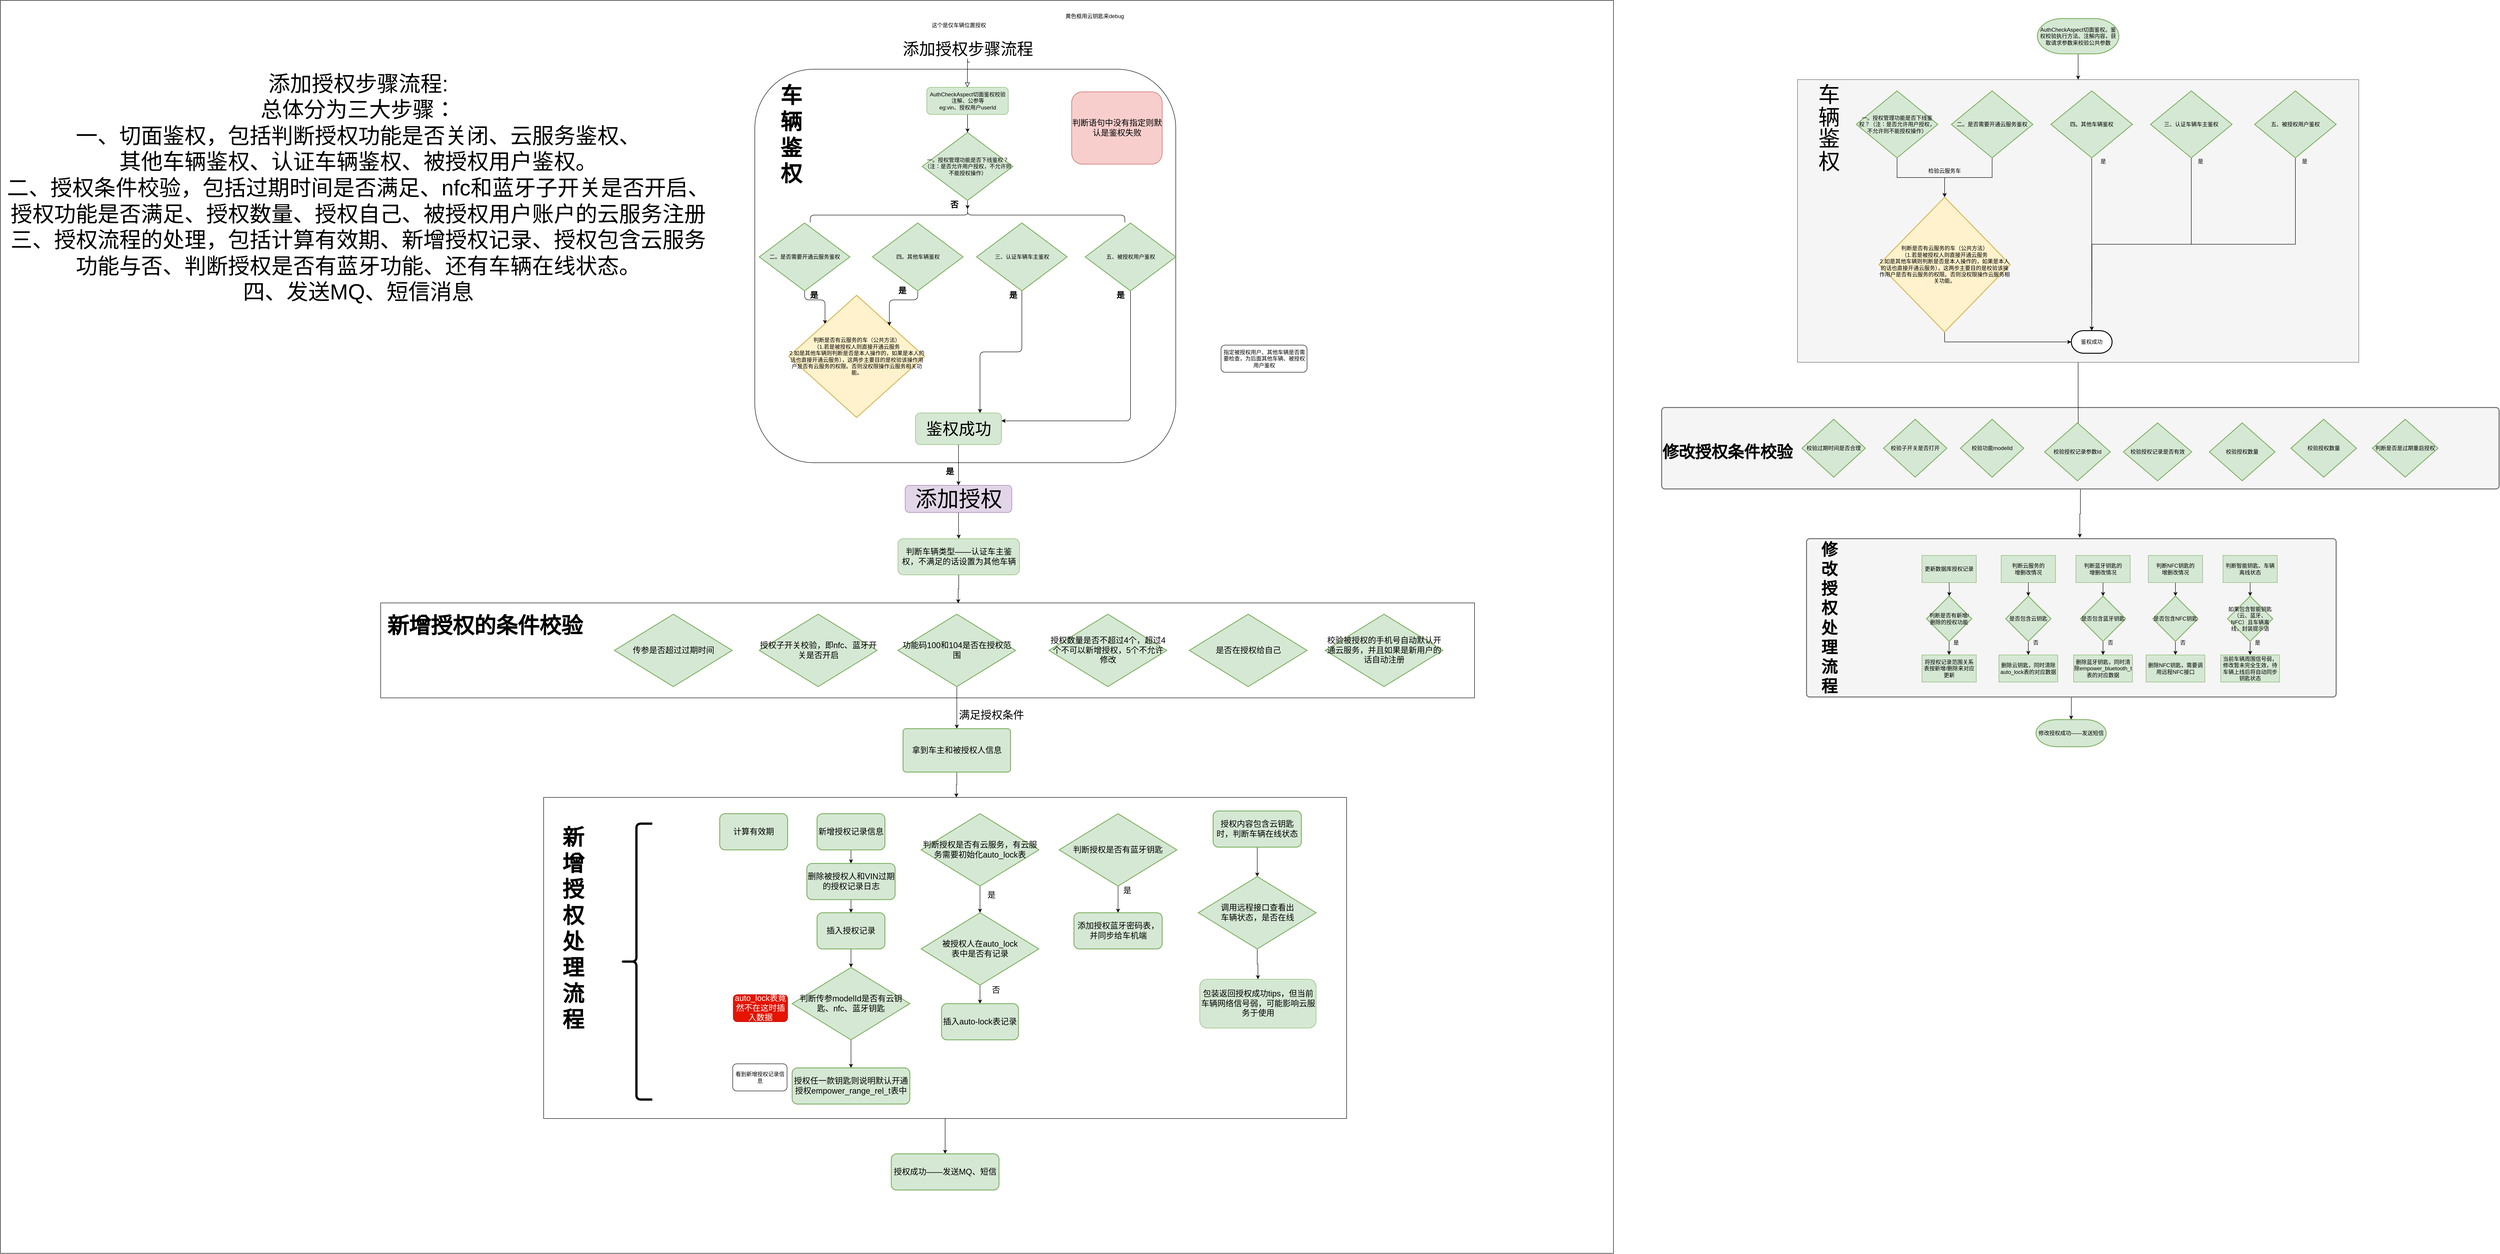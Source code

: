 <mxfile version="21.6.6" type="github">
  <diagram id="C5RBs43oDa-KdzZeNtuy" name="Page-1">
    <mxGraphModel dx="5801" dy="1086" grid="1" gridSize="10" guides="1" tooltips="1" connect="1" arrows="1" fold="1" page="1" pageScale="1" pageWidth="827" pageHeight="1169" math="0" shadow="0">
      <root>
        <mxCell id="WIyWlLk6GJQsqaUBKTNV-0" />
        <mxCell id="WIyWlLk6GJQsqaUBKTNV-1" parent="WIyWlLk6GJQsqaUBKTNV-0" />
        <mxCell id="WH5aaKSB1Kbkcacmu5iD-132" value="" style="edgeStyle=orthogonalEdgeStyle;rounded=0;orthogonalLoop=1;jettySize=auto;html=1;" edge="1" parent="WIyWlLk6GJQsqaUBKTNV-1" source="WH5aaKSB1Kbkcacmu5iD-123" target="WH5aaKSB1Kbkcacmu5iD-121">
          <mxGeometry relative="1" as="geometry" />
        </mxCell>
        <mxCell id="WH5aaKSB1Kbkcacmu5iD-123" value="" style="rounded=1;whiteSpace=wrap;html=1;absoluteArcSize=1;arcSize=14;strokeWidth=2;fillColor=#f5f5f5;fontColor=#333333;strokeColor=#666666;" vertex="1" parent="WIyWlLk6GJQsqaUBKTNV-1">
          <mxGeometry x="320" y="1190" width="1170" height="350" as="geometry" />
        </mxCell>
        <mxCell id="WH5aaKSB1Kbkcacmu5iD-129" style="edgeStyle=orthogonalEdgeStyle;rounded=0;orthogonalLoop=1;jettySize=auto;html=1;exitX=0.5;exitY=1;exitDx=0;exitDy=0;entryX=0.516;entryY=-0.006;entryDx=0;entryDy=0;entryPerimeter=0;" edge="1" parent="WIyWlLk6GJQsqaUBKTNV-1" source="WH5aaKSB1Kbkcacmu5iD-80" target="WH5aaKSB1Kbkcacmu5iD-123">
          <mxGeometry relative="1" as="geometry" />
        </mxCell>
        <mxCell id="WH5aaKSB1Kbkcacmu5iD-80" value="" style="rounded=1;whiteSpace=wrap;html=1;absoluteArcSize=1;arcSize=14;strokeWidth=2;fillColor=#f5f5f5;fontColor=#333333;strokeColor=#666666;" vertex="1" parent="WIyWlLk6GJQsqaUBKTNV-1">
          <mxGeometry y="900" width="1850" height="180" as="geometry" />
        </mxCell>
        <mxCell id="WH5aaKSB1Kbkcacmu5iD-128" style="edgeStyle=orthogonalEdgeStyle;rounded=0;orthogonalLoop=1;jettySize=auto;html=1;exitX=0.5;exitY=1;exitDx=0;exitDy=0;" edge="1" parent="WIyWlLk6GJQsqaUBKTNV-1" source="WH5aaKSB1Kbkcacmu5iD-46">
          <mxGeometry relative="1" as="geometry">
            <mxPoint x="920.333" y="950" as="targetPoint" />
          </mxGeometry>
        </mxCell>
        <mxCell id="WH5aaKSB1Kbkcacmu5iD-46" value="" style="rounded=0;whiteSpace=wrap;html=1;fillColor=#f5f5f5;fontColor=#333333;strokeColor=#666666;" vertex="1" parent="WIyWlLk6GJQsqaUBKTNV-1">
          <mxGeometry x="300" y="175" width="1240" height="625" as="geometry" />
        </mxCell>
        <mxCell id="WH5aaKSB1Kbkcacmu5iD-0" value="" style="rounded=0;whiteSpace=wrap;html=1;" vertex="1" parent="WIyWlLk6GJQsqaUBKTNV-1">
          <mxGeometry x="-3670" width="3563.5" height="2770" as="geometry" />
        </mxCell>
        <mxCell id="sFdcfGXnFSqKME9rikbx-30" value="" style="rounded=0;whiteSpace=wrap;html=1;points=[[0,0,0,0,0],[0,0.25,0,0,0],[0,0.5,0,0,0],[0,0.75,0,0,0],[0,1,0,0,0],[0.25,0,0,0,0],[0.25,1,0,0,0],[0.5,0,0,0,0],[0.5,1,0,0,0],[0.75,0,0,0,0],[0.75,1,0,0,0],[1,0,0,0,0],[1,0.25,0,0,0],[1,0.5,0,0,0],[1,0.75,0,0,0],[1,1,0,0,0]];" parent="WIyWlLk6GJQsqaUBKTNV-1" vertex="1">
          <mxGeometry x="-2830" y="1332" width="2416.5" height="210" as="geometry" />
        </mxCell>
        <mxCell id="sFdcfGXnFSqKME9rikbx-56" value="" style="edgeStyle=orthogonalEdgeStyle;rounded=0;orthogonalLoop=1;jettySize=auto;html=1;" parent="WIyWlLk6GJQsqaUBKTNV-1" source="sFdcfGXnFSqKME9rikbx-29" target="sFdcfGXnFSqKME9rikbx-55" edge="1">
          <mxGeometry relative="1" as="geometry" />
        </mxCell>
        <mxCell id="sFdcfGXnFSqKME9rikbx-29" value="" style="rounded=0;whiteSpace=wrap;html=1;" parent="WIyWlLk6GJQsqaUBKTNV-1" vertex="1">
          <mxGeometry x="-2470" y="1762" width="1774" height="710" as="geometry" />
        </mxCell>
        <mxCell id="ALgLnihAd1x21a2WmlSg-32" value="" style="shape=ext;double=1;rounded=1;whiteSpace=wrap;html=1;strokeColor=default;fontFamily=Helvetica;fontSize=12;fontColor=default;fillColor=default;" parent="WIyWlLk6GJQsqaUBKTNV-1" vertex="1">
          <mxGeometry x="-1923.5" y="582" width="120" height="80" as="geometry" />
        </mxCell>
        <mxCell id="ALgLnihAd1x21a2WmlSg-30" value="" style="rounded=1;whiteSpace=wrap;html=1;movable=1;resizable=1;rotatable=1;deletable=1;editable=1;locked=0;connectable=1;" parent="WIyWlLk6GJQsqaUBKTNV-1" vertex="1">
          <mxGeometry x="-1303.5" y="462" width="57.5" height="210" as="geometry" />
        </mxCell>
        <mxCell id="ALgLnihAd1x21a2WmlSg-29" value="" style="rounded=1;whiteSpace=wrap;html=1;movable=1;resizable=1;rotatable=1;deletable=1;editable=1;locked=0;connectable=1;" parent="WIyWlLk6GJQsqaUBKTNV-1" vertex="1">
          <mxGeometry x="-1663.5" y="592" width="120" height="60" as="geometry" />
        </mxCell>
        <mxCell id="L7qs6bnyoF4csV3szs_P-42" value="" style="rounded=1;whiteSpace=wrap;html=1;" parent="WIyWlLk6GJQsqaUBKTNV-1" vertex="1">
          <mxGeometry x="-2003.5" y="152" width="930" height="870" as="geometry" />
        </mxCell>
        <mxCell id="WIyWlLk6GJQsqaUBKTNV-2" value="" style="rounded=1;html=1;jettySize=auto;orthogonalLoop=1;fontSize=11;endArrow=block;endFill=0;endSize=8;strokeWidth=1;shadow=0;labelBackgroundColor=none;edgeStyle=orthogonalEdgeStyle;exitX=0.516;exitY=0.994;exitDx=0;exitDy=0;exitPerimeter=0;" parent="WIyWlLk6GJQsqaUBKTNV-1" source="L7qs6bnyoF4csV3szs_P-1" edge="1">
          <mxGeometry relative="1" as="geometry">
            <mxPoint x="-1533.92" y="142" as="sourcePoint" />
            <mxPoint x="-1533.92" y="192.0" as="targetPoint" />
            <Array as="points">
              <mxPoint x="-1533.5" y="127" />
              <mxPoint x="-1533.5" y="160" />
            </Array>
          </mxGeometry>
        </mxCell>
        <mxCell id="L7qs6bnyoF4csV3szs_P-1" value="&lt;font style=&quot;font-size: 36px;&quot;&gt;添加授权步骤流程&lt;/font&gt;" style="text;html=1;align=center;verticalAlign=middle;resizable=0;points=[];autosize=1;strokeColor=none;fillColor=none;rounded=1;" parent="WIyWlLk6GJQsqaUBKTNV-1" vertex="1">
          <mxGeometry x="-1688.5" y="77" width="310" height="60" as="geometry" />
        </mxCell>
        <mxCell id="ALgLnihAd1x21a2WmlSg-38" style="edgeStyle=orthogonalEdgeStyle;rounded=1;orthogonalLoop=1;jettySize=auto;html=1;exitX=0.5;exitY=1;exitDx=0;exitDy=0;exitPerimeter=0;entryX=0.1;entryY=0.5;entryDx=0;entryDy=0;entryPerimeter=0;fontFamily=Helvetica;fontSize=12;fontColor=default;" parent="WIyWlLk6GJQsqaUBKTNV-1" source="L7qs6bnyoF4csV3szs_P-5" target="ALgLnihAd1x21a2WmlSg-33" edge="1">
          <mxGeometry relative="1" as="geometry" />
        </mxCell>
        <mxCell id="L7qs6bnyoF4csV3szs_P-5" value="一。授权管理功能是否下线鉴权？（注：是否允许用户授权，不允许则不能授权操作）" style="strokeWidth=2;html=1;shape=mxgraph.flowchart.decision;whiteSpace=wrap;fillColor=#d5e8d4;strokeColor=#82b366;rounded=1;" parent="WIyWlLk6GJQsqaUBKTNV-1" vertex="1">
          <mxGeometry x="-1633.5" y="292" width="200" height="150" as="geometry" />
        </mxCell>
        <mxCell id="L7qs6bnyoF4csV3szs_P-7" value="&lt;font style=&quot;font-size: 18px;&quot;&gt;判断语句中没有指定则默认是鉴权失败&lt;/font&gt;" style="rounded=1;whiteSpace=wrap;html=1;fillColor=#f8cecc;strokeColor=#b85450;" parent="WIyWlLk6GJQsqaUBKTNV-1" vertex="1">
          <mxGeometry x="-1303.5" y="202" width="200" height="160" as="geometry" />
        </mxCell>
        <mxCell id="L7qs6bnyoF4csV3szs_P-24" style="edgeStyle=orthogonalEdgeStyle;rounded=1;orthogonalLoop=1;jettySize=auto;html=1;entryX=0.5;entryY=0;entryDx=0;entryDy=0;entryPerimeter=0;" parent="WIyWlLk6GJQsqaUBKTNV-1" source="L7qs6bnyoF4csV3szs_P-8" target="L7qs6bnyoF4csV3szs_P-5" edge="1">
          <mxGeometry relative="1" as="geometry" />
        </mxCell>
        <mxCell id="L7qs6bnyoF4csV3szs_P-8" value="AuthCheckAspect切面鉴权校验&lt;br style=&quot;border-color: var(--border-color);&quot;&gt;注解、公参等&lt;br&gt;eg:vin、授权用户userId" style="rounded=1;whiteSpace=wrap;html=1;fillColor=#d5e8d4;strokeColor=#82b366;" parent="WIyWlLk6GJQsqaUBKTNV-1" vertex="1">
          <mxGeometry x="-1623.5" y="192" width="180" height="60" as="geometry" />
        </mxCell>
        <mxCell id="L7qs6bnyoF4csV3szs_P-9" value="指定被授权用户、其他车辆是否需要检查，为后面其他车辆、被授权用户鉴权" style="rounded=1;whiteSpace=wrap;html=1;" parent="WIyWlLk6GJQsqaUBKTNV-1" vertex="1">
          <mxGeometry x="-973.5" y="762" width="190" height="60" as="geometry" />
        </mxCell>
        <mxCell id="L7qs6bnyoF4csV3szs_P-16" value="这个是仅车辆位置授权" style="text;html=1;align=center;verticalAlign=middle;resizable=0;points=[];autosize=1;strokeColor=none;fillColor=none;rounded=1;" parent="WIyWlLk6GJQsqaUBKTNV-1" vertex="1">
          <mxGeometry x="-1623.5" y="40" width="140" height="30" as="geometry" />
        </mxCell>
        <mxCell id="ALgLnihAd1x21a2WmlSg-40" style="edgeStyle=orthogonalEdgeStyle;rounded=1;orthogonalLoop=1;jettySize=auto;html=1;exitX=0.5;exitY=1;exitDx=0;exitDy=0;exitPerimeter=0;entryX=0.267;entryY=0.235;entryDx=0;entryDy=0;entryPerimeter=0;fontFamily=Helvetica;fontSize=12;fontColor=default;" parent="WIyWlLk6GJQsqaUBKTNV-1" source="L7qs6bnyoF4csV3szs_P-19" target="L7qs6bnyoF4csV3szs_P-32" edge="1">
          <mxGeometry relative="1" as="geometry" />
        </mxCell>
        <mxCell id="L7qs6bnyoF4csV3szs_P-19" value="二。是否需要开通云服务鉴权" style="strokeWidth=2;html=1;shape=mxgraph.flowchart.decision;whiteSpace=wrap;fillColor=#d5e8d4;strokeColor=#82b366;rounded=1;" parent="WIyWlLk6GJQsqaUBKTNV-1" vertex="1">
          <mxGeometry x="-1993.5" y="492" width="200" height="150" as="geometry" />
        </mxCell>
        <mxCell id="ALgLnihAd1x21a2WmlSg-44" style="edgeStyle=orthogonalEdgeStyle;rounded=1;orthogonalLoop=1;jettySize=auto;html=1;exitX=0.5;exitY=1;exitDx=0;exitDy=0;exitPerimeter=0;entryX=0.75;entryY=0;entryDx=0;entryDy=0;fontFamily=Helvetica;fontSize=12;fontColor=default;" parent="WIyWlLk6GJQsqaUBKTNV-1" source="L7qs6bnyoF4csV3szs_P-29" target="L7qs6bnyoF4csV3szs_P-44" edge="1">
          <mxGeometry relative="1" as="geometry" />
        </mxCell>
        <mxCell id="L7qs6bnyoF4csV3szs_P-29" value="三、认证车辆车主鉴权" style="strokeWidth=2;html=1;shape=mxgraph.flowchart.decision;whiteSpace=wrap;fillColor=#d5e8d4;strokeColor=#82b366;rounded=1;" parent="WIyWlLk6GJQsqaUBKTNV-1" vertex="1">
          <mxGeometry x="-1513.5" y="492" width="200" height="150" as="geometry" />
        </mxCell>
        <mxCell id="L7qs6bnyoF4csV3szs_P-32" value="判断是否有云服务的车（公共方法）&lt;br&gt;（1.若是被授权人则直接开通云服务&lt;br&gt;2.如是其他车辆则判断是否是本人操作的，如果是本人的话也直接开通云服务），这两步主要目的是校验该操作用户是否有云服务的权限。否则没权限操作云服务相关功能。" style="strokeWidth=2;html=1;shape=mxgraph.flowchart.decision;whiteSpace=wrap;fillColor=#fff2cc;strokeColor=#d6b656;rounded=1;" parent="WIyWlLk6GJQsqaUBKTNV-1" vertex="1">
          <mxGeometry x="-1928.5" y="652" width="300" height="270" as="geometry" />
        </mxCell>
        <mxCell id="L7qs6bnyoF4csV3szs_P-33" value="黄色框用云钥匙来debug" style="text;html=1;align=center;verticalAlign=middle;resizable=0;points=[];autosize=1;strokeColor=none;fillColor=none;rounded=1;" parent="WIyWlLk6GJQsqaUBKTNV-1" vertex="1">
          <mxGeometry x="-1328.5" y="20" width="150" height="30" as="geometry" />
        </mxCell>
        <mxCell id="ALgLnihAd1x21a2WmlSg-41" style="edgeStyle=orthogonalEdgeStyle;rounded=1;orthogonalLoop=1;jettySize=auto;html=1;exitX=0.5;exitY=1;exitDx=0;exitDy=0;exitPerimeter=0;entryX=0.741;entryY=0.249;entryDx=0;entryDy=0;entryPerimeter=0;fontFamily=Helvetica;fontSize=12;fontColor=default;" parent="WIyWlLk6GJQsqaUBKTNV-1" source="L7qs6bnyoF4csV3szs_P-34" target="L7qs6bnyoF4csV3szs_P-32" edge="1">
          <mxGeometry relative="1" as="geometry" />
        </mxCell>
        <mxCell id="L7qs6bnyoF4csV3szs_P-34" value="四。其他车辆鉴权" style="strokeWidth=2;html=1;shape=mxgraph.flowchart.decision;whiteSpace=wrap;fillColor=#d5e8d4;strokeColor=#82b366;rounded=1;" parent="WIyWlLk6GJQsqaUBKTNV-1" vertex="1">
          <mxGeometry x="-1743.5" y="492" width="200" height="150" as="geometry" />
        </mxCell>
        <mxCell id="L7qs6bnyoF4csV3szs_P-43" value="&lt;font style=&quot;font-size: 48px;&quot;&gt;&lt;b&gt;车辆鉴权&lt;/b&gt;&lt;/font&gt;" style="text;html=1;strokeColor=none;fillColor=none;align=center;verticalAlign=middle;whiteSpace=wrap;rounded=1;" parent="WIyWlLk6GJQsqaUBKTNV-1" vertex="1">
          <mxGeometry x="-1943.5" y="292" width="40" height="10" as="geometry" />
        </mxCell>
        <mxCell id="ALgLnihAd1x21a2WmlSg-6" style="edgeStyle=orthogonalEdgeStyle;rounded=1;orthogonalLoop=1;jettySize=auto;html=1;exitX=0.5;exitY=1;exitDx=0;exitDy=0;entryX=0.5;entryY=0;entryDx=0;entryDy=0;" parent="WIyWlLk6GJQsqaUBKTNV-1" source="L7qs6bnyoF4csV3szs_P-44" target="L7qs6bnyoF4csV3szs_P-45" edge="1">
          <mxGeometry relative="1" as="geometry" />
        </mxCell>
        <mxCell id="L7qs6bnyoF4csV3szs_P-44" value="&lt;font style=&quot;font-size: 36px;&quot;&gt;鉴权成功&lt;/font&gt;" style="rounded=1;whiteSpace=wrap;html=1;fillColor=#d5e8d4;strokeColor=#82b366;" parent="WIyWlLk6GJQsqaUBKTNV-1" vertex="1">
          <mxGeometry x="-1648.5" y="912" width="190" height="70" as="geometry" />
        </mxCell>
        <mxCell id="ALgLnihAd1x21a2WmlSg-52" value="" style="edgeStyle=orthogonalEdgeStyle;rounded=1;orthogonalLoop=1;jettySize=auto;html=1;fontFamily=Helvetica;fontSize=12;fontColor=default;" parent="WIyWlLk6GJQsqaUBKTNV-1" source="L7qs6bnyoF4csV3szs_P-45" target="ALgLnihAd1x21a2WmlSg-51" edge="1">
          <mxGeometry relative="1" as="geometry" />
        </mxCell>
        <mxCell id="L7qs6bnyoF4csV3szs_P-45" value="&lt;font style=&quot;font-size: 48px;&quot;&gt;添加授权&lt;/font&gt;" style="rounded=1;whiteSpace=wrap;html=1;fillColor=#e1d5e7;strokeColor=#9673a6;" parent="WIyWlLk6GJQsqaUBKTNV-1" vertex="1">
          <mxGeometry x="-1671.31" y="1072" width="235.62" height="60" as="geometry" />
        </mxCell>
        <mxCell id="ALgLnihAd1x21a2WmlSg-45" style="edgeStyle=orthogonalEdgeStyle;rounded=1;orthogonalLoop=1;jettySize=auto;html=1;exitX=0.5;exitY=1;exitDx=0;exitDy=0;exitPerimeter=0;entryX=1;entryY=0.25;entryDx=0;entryDy=0;fontFamily=Helvetica;fontSize=12;fontColor=default;" parent="WIyWlLk6GJQsqaUBKTNV-1" source="ALgLnihAd1x21a2WmlSg-28" target="L7qs6bnyoF4csV3szs_P-44" edge="1">
          <mxGeometry relative="1" as="geometry" />
        </mxCell>
        <mxCell id="ALgLnihAd1x21a2WmlSg-28" value="五、被授权用户鉴权" style="strokeWidth=2;html=1;shape=mxgraph.flowchart.decision;whiteSpace=wrap;fillColor=#d5e8d4;strokeColor=#82b366;rounded=1;" parent="WIyWlLk6GJQsqaUBKTNV-1" vertex="1">
          <mxGeometry x="-1273.5" y="492" width="200" height="150" as="geometry" />
        </mxCell>
        <mxCell id="ALgLnihAd1x21a2WmlSg-33" value="" style="shape=curlyBracket;whiteSpace=wrap;html=1;rounded=1;labelPosition=left;verticalLabelPosition=middle;align=right;verticalAlign=middle;strokeColor=default;fontFamily=Helvetica;fontSize=12;fontColor=default;fillColor=default;rotation=90;" parent="WIyWlLk6GJQsqaUBKTNV-1" vertex="1">
          <mxGeometry x="-1549.75" y="127" width="32.5" height="695" as="geometry" />
        </mxCell>
        <mxCell id="ALgLnihAd1x21a2WmlSg-39" value="&lt;font style=&quot;font-size: 18px;&quot;&gt;否&lt;/font&gt;" style="text;strokeColor=none;fillColor=none;html=1;fontSize=12;fontStyle=1;verticalAlign=middle;align=center;fontFamily=Helvetica;fontColor=default;rounded=1;" parent="WIyWlLk6GJQsqaUBKTNV-1" vertex="1">
          <mxGeometry x="-1613.5" y="432" width="100" height="40" as="geometry" />
        </mxCell>
        <mxCell id="ALgLnihAd1x21a2WmlSg-46" value="&lt;font style=&quot;font-size: 18px;&quot;&gt;是&lt;/font&gt;" style="text;strokeColor=none;fillColor=none;html=1;fontSize=12;fontStyle=1;verticalAlign=middle;align=center;fontFamily=Helvetica;fontColor=default;rounded=1;" parent="WIyWlLk6GJQsqaUBKTNV-1" vertex="1">
          <mxGeometry x="-1923.5" y="632" width="100" height="40" as="geometry" />
        </mxCell>
        <mxCell id="ALgLnihAd1x21a2WmlSg-47" value="&lt;font style=&quot;font-size: 18px;&quot;&gt;是&lt;/font&gt;" style="text;strokeColor=none;fillColor=none;html=1;fontSize=12;fontStyle=1;verticalAlign=middle;align=center;fontFamily=Helvetica;fontColor=default;rounded=1;" parent="WIyWlLk6GJQsqaUBKTNV-1" vertex="1">
          <mxGeometry x="-1728.5" y="622" width="100" height="40" as="geometry" />
        </mxCell>
        <mxCell id="ALgLnihAd1x21a2WmlSg-48" value="&lt;font style=&quot;font-size: 18px;&quot;&gt;是&lt;/font&gt;" style="text;strokeColor=none;fillColor=none;html=1;fontSize=12;fontStyle=1;verticalAlign=middle;align=center;fontFamily=Helvetica;fontColor=default;rounded=1;" parent="WIyWlLk6GJQsqaUBKTNV-1" vertex="1">
          <mxGeometry x="-1483.5" y="632" width="100" height="40" as="geometry" />
        </mxCell>
        <mxCell id="ALgLnihAd1x21a2WmlSg-49" value="&lt;font style=&quot;font-size: 18px;&quot;&gt;是&lt;/font&gt;" style="text;strokeColor=none;fillColor=none;html=1;fontSize=12;fontStyle=1;verticalAlign=middle;align=center;fontFamily=Helvetica;fontColor=default;rounded=1;" parent="WIyWlLk6GJQsqaUBKTNV-1" vertex="1">
          <mxGeometry x="-1246" y="632" width="100" height="40" as="geometry" />
        </mxCell>
        <mxCell id="ALgLnihAd1x21a2WmlSg-50" value="&lt;font style=&quot;font-size: 18px;&quot;&gt;是&lt;/font&gt;" style="text;strokeColor=none;fillColor=none;html=1;fontSize=12;fontStyle=1;verticalAlign=middle;align=center;fontFamily=Helvetica;fontColor=default;rounded=1;" parent="WIyWlLk6GJQsqaUBKTNV-1" vertex="1">
          <mxGeometry x="-1623.5" y="1022" width="100" height="40" as="geometry" />
        </mxCell>
        <mxCell id="sFdcfGXnFSqKME9rikbx-39" style="edgeStyle=orthogonalEdgeStyle;rounded=0;orthogonalLoop=1;jettySize=auto;html=1;exitX=0.5;exitY=1;exitDx=0;exitDy=0;entryX=0.528;entryY=0.004;entryDx=0;entryDy=0;entryPerimeter=0;" parent="WIyWlLk6GJQsqaUBKTNV-1" source="ALgLnihAd1x21a2WmlSg-51" target="sFdcfGXnFSqKME9rikbx-30" edge="1">
          <mxGeometry relative="1" as="geometry" />
        </mxCell>
        <mxCell id="ALgLnihAd1x21a2WmlSg-51" value="&lt;font style=&quot;font-size: 18px;&quot;&gt;判断车辆类型——认证车主鉴权，不满足的话设置为其他车辆&lt;/font&gt;" style="rounded=1;whiteSpace=wrap;html=1;strokeColor=#82b366;fontFamily=Helvetica;fontSize=12;fillColor=#d5e8d4;" parent="WIyWlLk6GJQsqaUBKTNV-1" vertex="1">
          <mxGeometry x="-1687.25" y="1190" width="268.5" height="80" as="geometry" />
        </mxCell>
        <mxCell id="ALgLnihAd1x21a2WmlSg-60" value="&lt;font style=&quot;font-size: 18px;&quot;&gt;传参是否超过过期时间&lt;/font&gt;" style="strokeWidth=2;html=1;shape=mxgraph.flowchart.decision;whiteSpace=wrap;rounded=1;strokeColor=#82b366;fontFamily=Helvetica;fontSize=12;fillColor=#d5e8d4;" parent="WIyWlLk6GJQsqaUBKTNV-1" vertex="1">
          <mxGeometry x="-2313.5" y="1357" width="260" height="160" as="geometry" />
        </mxCell>
        <mxCell id="ALgLnihAd1x21a2WmlSg-61" value="&lt;font style=&quot;font-size: 18px;&quot;&gt;授权子开关校验，即nfc、蓝牙开关是否开启&lt;/font&gt;" style="strokeWidth=2;html=1;shape=mxgraph.flowchart.decision;whiteSpace=wrap;rounded=1;strokeColor=#82b366;fontFamily=Helvetica;fontSize=12;fillColor=#d5e8d4;" parent="WIyWlLk6GJQsqaUBKTNV-1" vertex="1">
          <mxGeometry x="-1993.5" y="1357" width="260" height="160" as="geometry" />
        </mxCell>
        <mxCell id="sFdcfGXnFSqKME9rikbx-51" value="" style="edgeStyle=orthogonalEdgeStyle;rounded=0;orthogonalLoop=1;jettySize=auto;html=1;" parent="WIyWlLk6GJQsqaUBKTNV-1" source="ALgLnihAd1x21a2WmlSg-62" target="ALgLnihAd1x21a2WmlSg-72" edge="1">
          <mxGeometry relative="1" as="geometry" />
        </mxCell>
        <mxCell id="ALgLnihAd1x21a2WmlSg-62" value="&lt;font style=&quot;font-size: 18px;&quot;&gt;功能码100和104是否在授权范围&lt;/font&gt;" style="strokeWidth=2;html=1;shape=mxgraph.flowchart.decision;whiteSpace=wrap;rounded=1;strokeColor=#82b366;fontFamily=Helvetica;fontSize=12;fillColor=#d5e8d4;" parent="WIyWlLk6GJQsqaUBKTNV-1" vertex="1">
          <mxGeometry x="-1687.25" y="1357" width="260" height="160" as="geometry" />
        </mxCell>
        <mxCell id="ALgLnihAd1x21a2WmlSg-63" value="&lt;font style=&quot;font-size: 18px;&quot;&gt;授权数量是否不超过4个，超过4个不可以新增授权，5个不允许修改&lt;/font&gt;" style="strokeWidth=2;html=1;shape=mxgraph.flowchart.decision;whiteSpace=wrap;rounded=1;strokeColor=#82b366;fontFamily=Helvetica;fontSize=12;fillColor=#d5e8d4;" parent="WIyWlLk6GJQsqaUBKTNV-1" vertex="1">
          <mxGeometry x="-1353.5" y="1357" width="260" height="160" as="geometry" />
        </mxCell>
        <mxCell id="ALgLnihAd1x21a2WmlSg-64" value="&lt;font style=&quot;font-size: 18px;&quot;&gt;是否在授权给自己&lt;/font&gt;" style="strokeWidth=2;html=1;shape=mxgraph.flowchart.decision;whiteSpace=wrap;rounded=1;strokeColor=#82b366;fontFamily=Helvetica;fontSize=12;fillColor=#d5e8d4;" parent="WIyWlLk6GJQsqaUBKTNV-1" vertex="1">
          <mxGeometry x="-1043.5" y="1357" width="260" height="160" as="geometry" />
        </mxCell>
        <mxCell id="ALgLnihAd1x21a2WmlSg-65" value="&lt;span style=&quot;font-size: 18px;&quot;&gt;校验被授权的手机号自动默认开通云服务，并且如果是新用户的话自动注册&lt;/span&gt;" style="strokeWidth=2;html=1;shape=mxgraph.flowchart.decision;whiteSpace=wrap;rounded=1;strokeColor=#82b366;fontFamily=Helvetica;fontSize=12;fillColor=#d5e8d4;" parent="WIyWlLk6GJQsqaUBKTNV-1" vertex="1">
          <mxGeometry x="-743.5" y="1357" width="260" height="160" as="geometry" />
        </mxCell>
        <mxCell id="sFdcfGXnFSqKME9rikbx-45" style="edgeStyle=orthogonalEdgeStyle;rounded=0;orthogonalLoop=1;jettySize=auto;html=1;exitX=0.5;exitY=1;exitDx=0;exitDy=0;entryX=0.514;entryY=0;entryDx=0;entryDy=0;entryPerimeter=0;" parent="WIyWlLk6GJQsqaUBKTNV-1" source="ALgLnihAd1x21a2WmlSg-72" target="sFdcfGXnFSqKME9rikbx-29" edge="1">
          <mxGeometry relative="1" as="geometry" />
        </mxCell>
        <mxCell id="ALgLnihAd1x21a2WmlSg-72" value="&lt;font style=&quot;font-size: 18px;&quot;&gt;拿到车主和被授权人信息&lt;/font&gt;" style="rounded=1;whiteSpace=wrap;html=1;absoluteArcSize=1;arcSize=14;strokeWidth=2;strokeColor=#82b366;fontFamily=Helvetica;fontSize=12;fillColor=#d5e8d4;" parent="WIyWlLk6GJQsqaUBKTNV-1" vertex="1">
          <mxGeometry x="-1676" y="1610" width="237.5" height="96" as="geometry" />
        </mxCell>
        <mxCell id="ALgLnihAd1x21a2WmlSg-74" value="&lt;font style=&quot;font-size: 24px;&quot;&gt;满足授权条件&lt;/font&gt;" style="text;html=1;align=center;verticalAlign=middle;resizable=0;points=[];autosize=1;strokeColor=none;fillColor=none;fontSize=12;fontFamily=Helvetica;fontColor=default;rounded=1;" parent="WIyWlLk6GJQsqaUBKTNV-1" vertex="1">
          <mxGeometry x="-1566" y="1560" width="170" height="40" as="geometry" />
        </mxCell>
        <mxCell id="sFdcfGXnFSqKME9rikbx-0" value="&lt;span style=&quot;font-size: 18px;&quot;&gt;计算有效期&lt;/span&gt;" style="rounded=1;whiteSpace=wrap;html=1;fillColor=#d5e8d4;strokeColor=#82b366;strokeWidth=2;" parent="WIyWlLk6GJQsqaUBKTNV-1" vertex="1">
          <mxGeometry x="-2081" y="1798" width="150" height="80" as="geometry" />
        </mxCell>
        <mxCell id="sFdcfGXnFSqKME9rikbx-10" style="edgeStyle=orthogonalEdgeStyle;rounded=0;orthogonalLoop=1;jettySize=auto;html=1;exitX=0.5;exitY=1;exitDx=0;exitDy=0;entryX=0.5;entryY=0;entryDx=0;entryDy=0;" parent="WIyWlLk6GJQsqaUBKTNV-1" source="sFdcfGXnFSqKME9rikbx-2" target="sFdcfGXnFSqKME9rikbx-3" edge="1">
          <mxGeometry relative="1" as="geometry" />
        </mxCell>
        <mxCell id="sFdcfGXnFSqKME9rikbx-2" value="&lt;span style=&quot;font-size: 18px;&quot;&gt;新增授权记录信息&lt;/span&gt;" style="rounded=1;whiteSpace=wrap;html=1;fillColor=#d5e8d4;strokeColor=#82b366;strokeWidth=2;" parent="WIyWlLk6GJQsqaUBKTNV-1" vertex="1">
          <mxGeometry x="-1866" y="1798" width="150" height="80" as="geometry" />
        </mxCell>
        <mxCell id="sFdcfGXnFSqKME9rikbx-11" style="edgeStyle=orthogonalEdgeStyle;rounded=0;orthogonalLoop=1;jettySize=auto;html=1;exitX=0.5;exitY=1;exitDx=0;exitDy=0;entryX=0.5;entryY=0;entryDx=0;entryDy=0;" parent="WIyWlLk6GJQsqaUBKTNV-1" source="sFdcfGXnFSqKME9rikbx-3" target="sFdcfGXnFSqKME9rikbx-4" edge="1">
          <mxGeometry relative="1" as="geometry" />
        </mxCell>
        <mxCell id="sFdcfGXnFSqKME9rikbx-3" value="&lt;span style=&quot;font-size: 18px;&quot;&gt;删除被授权人和VIN过期的授权记录日志&lt;/span&gt;" style="rounded=1;whiteSpace=wrap;html=1;fillColor=#d5e8d4;strokeColor=#82b366;strokeWidth=2;" parent="WIyWlLk6GJQsqaUBKTNV-1" vertex="1">
          <mxGeometry x="-1888.5" y="1908" width="195" height="80" as="geometry" />
        </mxCell>
        <mxCell id="sFdcfGXnFSqKME9rikbx-12" style="edgeStyle=orthogonalEdgeStyle;rounded=0;orthogonalLoop=1;jettySize=auto;html=1;exitX=0.5;exitY=1;exitDx=0;exitDy=0;entryX=0.5;entryY=0;entryDx=0;entryDy=0;entryPerimeter=0;" parent="WIyWlLk6GJQsqaUBKTNV-1" source="sFdcfGXnFSqKME9rikbx-4" target="sFdcfGXnFSqKME9rikbx-5" edge="1">
          <mxGeometry relative="1" as="geometry" />
        </mxCell>
        <mxCell id="sFdcfGXnFSqKME9rikbx-4" value="&lt;span style=&quot;font-size: 18px;&quot;&gt;插入授权记录&lt;/span&gt;" style="rounded=1;whiteSpace=wrap;html=1;fillColor=#d5e8d4;strokeColor=#82b366;strokeWidth=2;" parent="WIyWlLk6GJQsqaUBKTNV-1" vertex="1">
          <mxGeometry x="-1866" y="2017" width="150" height="80" as="geometry" />
        </mxCell>
        <mxCell id="sFdcfGXnFSqKME9rikbx-54" value="" style="edgeStyle=orthogonalEdgeStyle;rounded=0;orthogonalLoop=1;jettySize=auto;html=1;" parent="WIyWlLk6GJQsqaUBKTNV-1" source="sFdcfGXnFSqKME9rikbx-5" target="sFdcfGXnFSqKME9rikbx-7" edge="1">
          <mxGeometry relative="1" as="geometry" />
        </mxCell>
        <mxCell id="sFdcfGXnFSqKME9rikbx-5" value="&lt;font style=&quot;font-size: 18px;&quot;&gt;判断传参modelId是否有云钥匙、nfc、蓝牙钥匙&lt;/font&gt;" style="strokeWidth=2;html=1;shape=mxgraph.flowchart.decision;whiteSpace=wrap;rounded=1;strokeColor=#82b366;fontFamily=Helvetica;fontSize=12;fillColor=#d5e8d4;" parent="WIyWlLk6GJQsqaUBKTNV-1" vertex="1">
          <mxGeometry x="-1921" y="2138" width="260" height="160" as="geometry" />
        </mxCell>
        <mxCell id="sFdcfGXnFSqKME9rikbx-6" value="&lt;font style=&quot;font-size: 18px;&quot;&gt;auto_lock表竟然不在这时插入数据&lt;/font&gt;" style="rounded=1;whiteSpace=wrap;html=1;fillColor=#e51400;fontColor=#ffffff;strokeColor=#B20000;" parent="WIyWlLk6GJQsqaUBKTNV-1" vertex="1">
          <mxGeometry x="-2051" y="2198" width="120" height="60" as="geometry" />
        </mxCell>
        <mxCell id="sFdcfGXnFSqKME9rikbx-7" value="&lt;span style=&quot;font-size: 18px;&quot;&gt;授权任一款钥匙则说明默认开通授权empower_range_rel_t表中&lt;/span&gt;" style="rounded=1;whiteSpace=wrap;html=1;fillColor=#d5e8d4;strokeColor=#82b366;strokeWidth=2;" parent="WIyWlLk6GJQsqaUBKTNV-1" vertex="1">
          <mxGeometry x="-1921" y="2360" width="260" height="80" as="geometry" />
        </mxCell>
        <mxCell id="sFdcfGXnFSqKME9rikbx-8" value="看到新增授权记录信息" style="rounded=1;whiteSpace=wrap;html=1;" parent="WIyWlLk6GJQsqaUBKTNV-1" vertex="1">
          <mxGeometry x="-2052.25" y="2351" width="120" height="60" as="geometry" />
        </mxCell>
        <mxCell id="sFdcfGXnFSqKME9rikbx-16" value="" style="edgeStyle=orthogonalEdgeStyle;rounded=0;orthogonalLoop=1;jettySize=auto;html=1;" parent="WIyWlLk6GJQsqaUBKTNV-1" source="sFdcfGXnFSqKME9rikbx-14" edge="1">
          <mxGeometry relative="1" as="geometry">
            <mxPoint x="-1506" y="2017" as="targetPoint" />
          </mxGeometry>
        </mxCell>
        <mxCell id="sFdcfGXnFSqKME9rikbx-14" value="&lt;font style=&quot;font-size: 18px;&quot;&gt;判断授权是否有云服务，有云服务需要初始化auto_lock表&lt;/font&gt;" style="strokeWidth=2;html=1;shape=mxgraph.flowchart.decision;whiteSpace=wrap;rounded=1;strokeColor=#82b366;fontFamily=Helvetica;fontSize=12;fillColor=#d5e8d4;" parent="WIyWlLk6GJQsqaUBKTNV-1" vertex="1">
          <mxGeometry x="-1636" y="1798" width="260" height="160" as="geometry" />
        </mxCell>
        <mxCell id="sFdcfGXnFSqKME9rikbx-17" value="&lt;font style=&quot;font-size: 18px;&quot;&gt;是&lt;/font&gt;" style="text;html=1;align=center;verticalAlign=middle;resizable=0;points=[];autosize=1;strokeColor=none;fillColor=none;" parent="WIyWlLk6GJQsqaUBKTNV-1" vertex="1">
          <mxGeometry x="-1501" y="1958" width="40" height="40" as="geometry" />
        </mxCell>
        <mxCell id="sFdcfGXnFSqKME9rikbx-21" value="" style="edgeStyle=orthogonalEdgeStyle;rounded=0;orthogonalLoop=1;jettySize=auto;html=1;" parent="WIyWlLk6GJQsqaUBKTNV-1" source="sFdcfGXnFSqKME9rikbx-18" target="sFdcfGXnFSqKME9rikbx-20" edge="1">
          <mxGeometry relative="1" as="geometry" />
        </mxCell>
        <mxCell id="sFdcfGXnFSqKME9rikbx-18" value="&lt;span style=&quot;font-size: 18px;&quot;&gt;被授权人在auto_lock&lt;br&gt;表中是否有记录&lt;/span&gt;" style="strokeWidth=2;html=1;shape=mxgraph.flowchart.decision;whiteSpace=wrap;rounded=1;strokeColor=#82b366;fontFamily=Helvetica;fontSize=12;fillColor=#d5e8d4;" parent="WIyWlLk6GJQsqaUBKTNV-1" vertex="1">
          <mxGeometry x="-1636" y="2017" width="260" height="160" as="geometry" />
        </mxCell>
        <mxCell id="sFdcfGXnFSqKME9rikbx-19" value="&lt;font style=&quot;font-size: 18px;&quot;&gt;否&lt;/font&gt;" style="text;html=1;align=center;verticalAlign=middle;resizable=0;points=[];autosize=1;strokeColor=none;fillColor=none;" parent="WIyWlLk6GJQsqaUBKTNV-1" vertex="1">
          <mxGeometry x="-1491" y="2168" width="40" height="40" as="geometry" />
        </mxCell>
        <mxCell id="sFdcfGXnFSqKME9rikbx-20" value="&lt;span style=&quot;font-size: 18px;&quot;&gt;插入auto-lock表记录&lt;/span&gt;" style="rounded=1;whiteSpace=wrap;html=1;fillColor=#d5e8d4;strokeColor=#82b366;strokeWidth=2;" parent="WIyWlLk6GJQsqaUBKTNV-1" vertex="1">
          <mxGeometry x="-1591" y="2218" width="170" height="80" as="geometry" />
        </mxCell>
        <mxCell id="sFdcfGXnFSqKME9rikbx-24" value="" style="edgeStyle=orthogonalEdgeStyle;rounded=0;orthogonalLoop=1;jettySize=auto;html=1;" parent="WIyWlLk6GJQsqaUBKTNV-1" source="sFdcfGXnFSqKME9rikbx-22" target="sFdcfGXnFSqKME9rikbx-23" edge="1">
          <mxGeometry relative="1" as="geometry" />
        </mxCell>
        <mxCell id="sFdcfGXnFSqKME9rikbx-22" value="&lt;font style=&quot;font-size: 18px;&quot;&gt;判断授权是否有蓝牙钥匙&lt;/font&gt;" style="strokeWidth=2;html=1;shape=mxgraph.flowchart.decision;whiteSpace=wrap;rounded=1;strokeColor=#82b366;fontFamily=Helvetica;fontSize=12;fillColor=#d5e8d4;" parent="WIyWlLk6GJQsqaUBKTNV-1" vertex="1">
          <mxGeometry x="-1331" y="1798" width="260" height="160" as="geometry" />
        </mxCell>
        <mxCell id="sFdcfGXnFSqKME9rikbx-23" value="&lt;span style=&quot;font-size: 18px;&quot;&gt;添加授权蓝牙密码表，并同步给车机端&lt;/span&gt;" style="rounded=1;whiteSpace=wrap;html=1;fillColor=#d5e8d4;strokeColor=#82b366;strokeWidth=2;" parent="WIyWlLk6GJQsqaUBKTNV-1" vertex="1">
          <mxGeometry x="-1298.5" y="2017" width="195" height="80" as="geometry" />
        </mxCell>
        <mxCell id="sFdcfGXnFSqKME9rikbx-25" value="&lt;font style=&quot;font-size: 18px;&quot;&gt;是&lt;/font&gt;" style="text;html=1;align=center;verticalAlign=middle;resizable=0;points=[];autosize=1;strokeColor=none;fillColor=none;" parent="WIyWlLk6GJQsqaUBKTNV-1" vertex="1">
          <mxGeometry x="-1201" y="1948" width="40" height="40" as="geometry" />
        </mxCell>
        <mxCell id="sFdcfGXnFSqKME9rikbx-59" value="" style="edgeStyle=orthogonalEdgeStyle;rounded=0;orthogonalLoop=1;jettySize=auto;html=1;" parent="WIyWlLk6GJQsqaUBKTNV-1" source="sFdcfGXnFSqKME9rikbx-27" target="sFdcfGXnFSqKME9rikbx-58" edge="1">
          <mxGeometry relative="1" as="geometry" />
        </mxCell>
        <mxCell id="sFdcfGXnFSqKME9rikbx-27" value="&lt;span style=&quot;font-size: 18px;&quot;&gt;授权内容包含云钥匙时，判断车辆在线状态&lt;/span&gt;" style="rounded=1;whiteSpace=wrap;html=1;fillColor=#d5e8d4;strokeColor=#82b366;strokeWidth=2;" parent="WIyWlLk6GJQsqaUBKTNV-1" vertex="1">
          <mxGeometry x="-991" y="1792" width="195" height="80" as="geometry" />
        </mxCell>
        <mxCell id="sFdcfGXnFSqKME9rikbx-28" value="&lt;font style=&quot;font-size: 18px;&quot;&gt;包装返回授权成功tips，但当前车辆网络信号弱，可能影响云服务于使用&lt;/font&gt;" style="rounded=1;whiteSpace=wrap;html=1;fillColor=#d5e8d4;strokeColor=#82b366;" parent="WIyWlLk6GJQsqaUBKTNV-1" vertex="1">
          <mxGeometry x="-1020.5" y="2164" width="257" height="108" as="geometry" />
        </mxCell>
        <mxCell id="sFdcfGXnFSqKME9rikbx-35" value="&lt;font style=&quot;font-size: 48px;&quot;&gt;&lt;b&gt;新增授权的条件校验&lt;/b&gt;&lt;/font&gt;" style="text;html=1;align=center;verticalAlign=middle;resizable=0;points=[];autosize=1;strokeColor=none;fillColor=none;" parent="WIyWlLk6GJQsqaUBKTNV-1" vertex="1">
          <mxGeometry x="-2830" y="1347" width="460" height="70" as="geometry" />
        </mxCell>
        <mxCell id="sFdcfGXnFSqKME9rikbx-43" value="&lt;font style=&quot;font-size: 48px;&quot;&gt;&lt;b&gt;新&lt;br&gt;增&lt;br&gt;授&lt;br&gt;权&lt;br&gt;处&lt;br&gt;理&lt;br&gt;&lt;/b&gt;&lt;b style=&quot;border-color: var(--border-color);&quot;&gt;流&lt;br style=&quot;border-color: var(--border-color);&quot;&gt;程&lt;/b&gt;&lt;b&gt;&lt;br&gt;&lt;/b&gt;&lt;/font&gt;" style="text;html=1;align=center;verticalAlign=middle;resizable=0;points=[];autosize=1;strokeColor=none;fillColor=none;" parent="WIyWlLk6GJQsqaUBKTNV-1" vertex="1">
          <mxGeometry x="-2440" y="1817" width="70" height="470" as="geometry" />
        </mxCell>
        <mxCell id="sFdcfGXnFSqKME9rikbx-50" value="" style="shape=curlyBracket;whiteSpace=wrap;html=1;rounded=1;labelPosition=left;verticalLabelPosition=middle;align=right;verticalAlign=middle;strokeWidth=5;" parent="WIyWlLk6GJQsqaUBKTNV-1" vertex="1">
          <mxGeometry x="-2300" y="1820" width="70" height="610" as="geometry" />
        </mxCell>
        <mxCell id="sFdcfGXnFSqKME9rikbx-55" value="&lt;span style=&quot;font-size: 18px;&quot;&gt;授权成功——发送MQ、短信&lt;/span&gt;" style="rounded=1;whiteSpace=wrap;html=1;fillColor=#d5e8d4;strokeColor=#82b366;strokeWidth=2;" parent="WIyWlLk6GJQsqaUBKTNV-1" vertex="1">
          <mxGeometry x="-1702" y="2550" width="238" height="80" as="geometry" />
        </mxCell>
        <mxCell id="sFdcfGXnFSqKME9rikbx-60" value="" style="edgeStyle=orthogonalEdgeStyle;rounded=0;orthogonalLoop=1;jettySize=auto;html=1;" parent="WIyWlLk6GJQsqaUBKTNV-1" source="sFdcfGXnFSqKME9rikbx-58" target="sFdcfGXnFSqKME9rikbx-28" edge="1">
          <mxGeometry relative="1" as="geometry" />
        </mxCell>
        <mxCell id="sFdcfGXnFSqKME9rikbx-58" value="&lt;font style=&quot;font-size: 18px;&quot;&gt;调用远程接口查看出&lt;br&gt;车辆状态，是否在线&lt;/font&gt;" style="strokeWidth=2;html=1;shape=mxgraph.flowchart.decision;whiteSpace=wrap;rounded=1;strokeColor=#82b366;fontFamily=Helvetica;fontSize=12;fillColor=#d5e8d4;" parent="WIyWlLk6GJQsqaUBKTNV-1" vertex="1">
          <mxGeometry x="-1023.5" y="1937" width="260" height="160" as="geometry" />
        </mxCell>
        <mxCell id="sFdcfGXnFSqKME9rikbx-61" value="&lt;font style=&quot;font-size: 48px;&quot;&gt;添加授权步骤流程:&lt;br&gt;总体分为三大步骤：&lt;br&gt;一、切面鉴权，包括判断授权功能是否关闭、云服务鉴权、&lt;br&gt;其他车辆鉴权、认证车辆鉴权、被授权用户鉴权。&lt;br&gt;二、授权条件校验，包括过期时间是否满足、nfc和蓝牙子开关是否开启、&lt;br&gt;授权功能是否满足、授权数量、授权自己、被授权用户账户的云服务注册&lt;br&gt;三、授权流程的处理，包括计算有效期、新增授权记录、授权包含云服务&lt;br&gt;功能与否、判断授权是否有蓝牙功能、还有车辆在线状态。&lt;br&gt;四、发送MQ、短信消息&lt;br&gt;&lt;br&gt;&lt;/font&gt;" style="text;html=1;align=center;verticalAlign=middle;resizable=0;points=[];autosize=1;strokeColor=none;fillColor=none;" parent="WIyWlLk6GJQsqaUBKTNV-1" vertex="1">
          <mxGeometry x="-3670" y="148" width="1580" height="590" as="geometry" />
        </mxCell>
        <mxCell id="WH5aaKSB1Kbkcacmu5iD-53" style="edgeStyle=orthogonalEdgeStyle;rounded=0;orthogonalLoop=1;jettySize=auto;html=1;exitX=0.5;exitY=1;exitDx=0;exitDy=0;exitPerimeter=0;entryX=0.5;entryY=0;entryDx=0;entryDy=0;" edge="1" parent="WIyWlLk6GJQsqaUBKTNV-1" source="WH5aaKSB1Kbkcacmu5iD-38" target="WH5aaKSB1Kbkcacmu5iD-46">
          <mxGeometry relative="1" as="geometry" />
        </mxCell>
        <mxCell id="WH5aaKSB1Kbkcacmu5iD-38" value="AuthCheckAspect切面鉴权。鉴权校验执行方法、注解内容，获取请求参数来校验公共参数" style="strokeWidth=2;html=1;shape=mxgraph.flowchart.terminator;whiteSpace=wrap;fillColor=#d5e8d4;strokeColor=#82b366;" vertex="1" parent="WIyWlLk6GJQsqaUBKTNV-1">
          <mxGeometry x="830" y="40" width="180" height="78" as="geometry" />
        </mxCell>
        <mxCell id="WH5aaKSB1Kbkcacmu5iD-56" style="edgeStyle=orthogonalEdgeStyle;rounded=0;orthogonalLoop=1;jettySize=auto;html=1;exitX=0.5;exitY=1;exitDx=0;exitDy=0;exitPerimeter=0;" edge="1" parent="WIyWlLk6GJQsqaUBKTNV-1" source="WH5aaKSB1Kbkcacmu5iD-39" target="WH5aaKSB1Kbkcacmu5iD-54">
          <mxGeometry relative="1" as="geometry" />
        </mxCell>
        <mxCell id="WH5aaKSB1Kbkcacmu5iD-39" value="一。授权管理功能是否下线鉴权？（注：是否允许用户授权，不允许则不能授权操作）" style="strokeWidth=2;html=1;shape=mxgraph.flowchart.decision;whiteSpace=wrap;fillColor=#d5e8d4;strokeColor=#82b366;" vertex="1" parent="WIyWlLk6GJQsqaUBKTNV-1">
          <mxGeometry x="430" y="200" width="180" height="148" as="geometry" />
        </mxCell>
        <mxCell id="WH5aaKSB1Kbkcacmu5iD-58" style="edgeStyle=orthogonalEdgeStyle;rounded=0;orthogonalLoop=1;jettySize=auto;html=1;exitX=0.5;exitY=1;exitDx=0;exitDy=0;exitPerimeter=0;entryX=0.5;entryY=0;entryDx=0;entryDy=0;entryPerimeter=0;" edge="1" parent="WIyWlLk6GJQsqaUBKTNV-1" source="WH5aaKSB1Kbkcacmu5iD-41" target="WH5aaKSB1Kbkcacmu5iD-54">
          <mxGeometry relative="1" as="geometry" />
        </mxCell>
        <mxCell id="WH5aaKSB1Kbkcacmu5iD-41" value="二。是否需要开通云服务鉴权" style="strokeWidth=2;html=1;shape=mxgraph.flowchart.decision;whiteSpace=wrap;fillColor=#d5e8d4;strokeColor=#82b366;" vertex="1" parent="WIyWlLk6GJQsqaUBKTNV-1">
          <mxGeometry x="640" y="200" width="180" height="148" as="geometry" />
        </mxCell>
        <mxCell id="WH5aaKSB1Kbkcacmu5iD-62" style="edgeStyle=orthogonalEdgeStyle;rounded=0;orthogonalLoop=1;jettySize=auto;html=1;exitX=0.5;exitY=1;exitDx=0;exitDy=0;exitPerimeter=0;" edge="1" parent="WIyWlLk6GJQsqaUBKTNV-1" source="WH5aaKSB1Kbkcacmu5iD-42" target="WH5aaKSB1Kbkcacmu5iD-60">
          <mxGeometry relative="1" as="geometry" />
        </mxCell>
        <mxCell id="WH5aaKSB1Kbkcacmu5iD-42" value="四。其他车辆鉴权" style="strokeWidth=2;html=1;shape=mxgraph.flowchart.decision;whiteSpace=wrap;fillColor=#d5e8d4;strokeColor=#82b366;" vertex="1" parent="WIyWlLk6GJQsqaUBKTNV-1">
          <mxGeometry x="860" y="200" width="180" height="148" as="geometry" />
        </mxCell>
        <mxCell id="WH5aaKSB1Kbkcacmu5iD-63" style="edgeStyle=orthogonalEdgeStyle;rounded=0;orthogonalLoop=1;jettySize=auto;html=1;exitX=0.5;exitY=1;exitDx=0;exitDy=0;exitPerimeter=0;" edge="1" parent="WIyWlLk6GJQsqaUBKTNV-1" source="WH5aaKSB1Kbkcacmu5iD-43">
          <mxGeometry relative="1" as="geometry">
            <mxPoint x="950" y="730.0" as="targetPoint" />
          </mxGeometry>
        </mxCell>
        <mxCell id="WH5aaKSB1Kbkcacmu5iD-43" value="三、认证车辆车主鉴权" style="strokeWidth=2;html=1;shape=mxgraph.flowchart.decision;whiteSpace=wrap;fillColor=#d5e8d4;strokeColor=#82b366;" vertex="1" parent="WIyWlLk6GJQsqaUBKTNV-1">
          <mxGeometry x="1080" y="200" width="180" height="148" as="geometry" />
        </mxCell>
        <mxCell id="WH5aaKSB1Kbkcacmu5iD-64" style="edgeStyle=orthogonalEdgeStyle;rounded=0;orthogonalLoop=1;jettySize=auto;html=1;exitX=0.5;exitY=1;exitDx=0;exitDy=0;exitPerimeter=0;" edge="1" parent="WIyWlLk6GJQsqaUBKTNV-1" source="WH5aaKSB1Kbkcacmu5iD-44">
          <mxGeometry relative="1" as="geometry">
            <mxPoint x="950" y="730.0" as="targetPoint" />
          </mxGeometry>
        </mxCell>
        <mxCell id="WH5aaKSB1Kbkcacmu5iD-44" value="五、被授权用户鉴权" style="strokeWidth=2;html=1;shape=mxgraph.flowchart.decision;whiteSpace=wrap;fillColor=#d5e8d4;strokeColor=#82b366;" vertex="1" parent="WIyWlLk6GJQsqaUBKTNV-1">
          <mxGeometry x="1310" y="200" width="180" height="148" as="geometry" />
        </mxCell>
        <mxCell id="WH5aaKSB1Kbkcacmu5iD-47" value="&lt;font style=&quot;font-size: 48px;&quot;&gt;车&lt;/font&gt;" style="text;html=1;strokeColor=none;fillColor=none;align=center;verticalAlign=middle;whiteSpace=wrap;rounded=0;" vertex="1" parent="WIyWlLk6GJQsqaUBKTNV-1">
          <mxGeometry x="340" y="192.5" width="60" height="30" as="geometry" />
        </mxCell>
        <mxCell id="WH5aaKSB1Kbkcacmu5iD-48" value="&lt;font style=&quot;font-size: 48px;&quot;&gt;辆&lt;/font&gt;" style="text;html=1;strokeColor=none;fillColor=none;align=center;verticalAlign=middle;whiteSpace=wrap;rounded=0;" vertex="1" parent="WIyWlLk6GJQsqaUBKTNV-1">
          <mxGeometry x="340" y="242.5" width="60" height="30" as="geometry" />
        </mxCell>
        <mxCell id="WH5aaKSB1Kbkcacmu5iD-49" value="&lt;font style=&quot;font-size: 48px;&quot;&gt;鉴&lt;/font&gt;" style="text;html=1;strokeColor=none;fillColor=none;align=center;verticalAlign=middle;whiteSpace=wrap;rounded=0;" vertex="1" parent="WIyWlLk6GJQsqaUBKTNV-1">
          <mxGeometry x="340" y="290" width="60" height="30" as="geometry" />
        </mxCell>
        <mxCell id="WH5aaKSB1Kbkcacmu5iD-50" value="&lt;font style=&quot;font-size: 48px;&quot;&gt;权&lt;/font&gt;" style="text;html=1;strokeColor=none;fillColor=none;align=center;verticalAlign=middle;whiteSpace=wrap;rounded=0;" vertex="1" parent="WIyWlLk6GJQsqaUBKTNV-1">
          <mxGeometry x="340" y="340.5" width="60" height="30" as="geometry" />
        </mxCell>
        <mxCell id="WH5aaKSB1Kbkcacmu5iD-61" style="edgeStyle=orthogonalEdgeStyle;rounded=0;orthogonalLoop=1;jettySize=auto;html=1;exitX=0.5;exitY=1;exitDx=0;exitDy=0;exitPerimeter=0;entryX=0;entryY=0.5;entryDx=0;entryDy=0;entryPerimeter=0;" edge="1" parent="WIyWlLk6GJQsqaUBKTNV-1" source="WH5aaKSB1Kbkcacmu5iD-54" target="WH5aaKSB1Kbkcacmu5iD-60">
          <mxGeometry relative="1" as="geometry" />
        </mxCell>
        <mxCell id="WH5aaKSB1Kbkcacmu5iD-54" value="判断是否有云服务的车（公共方法）&lt;br style=&quot;border-color: var(--border-color);&quot;&gt;（1.若是被授权人则直接开通云服务&lt;br style=&quot;border-color: var(--border-color);&quot;&gt;2.如是其他车辆则判断是否是本人操作的，如果是本人的话也直接开通云服务），这两步主要目的是校验该操作用户是否有云服务的权限。否则没权限操作云服务相关功能。" style="strokeWidth=2;html=1;shape=mxgraph.flowchart.decision;whiteSpace=wrap;fillColor=#fff2cc;strokeColor=#d6b656;" vertex="1" parent="WIyWlLk6GJQsqaUBKTNV-1">
          <mxGeometry x="480" y="435" width="290" height="298" as="geometry" />
        </mxCell>
        <mxCell id="WH5aaKSB1Kbkcacmu5iD-57" style="edgeStyle=orthogonalEdgeStyle;rounded=0;orthogonalLoop=1;jettySize=auto;html=1;exitX=0.5;exitY=1;exitDx=0;exitDy=0;exitPerimeter=0;" edge="1" parent="WIyWlLk6GJQsqaUBKTNV-1" source="WH5aaKSB1Kbkcacmu5iD-41" target="WH5aaKSB1Kbkcacmu5iD-41">
          <mxGeometry relative="1" as="geometry" />
        </mxCell>
        <mxCell id="WH5aaKSB1Kbkcacmu5iD-59" value="检验云服务车" style="text;html=1;strokeColor=none;fillColor=none;align=center;verticalAlign=middle;whiteSpace=wrap;rounded=0;" vertex="1" parent="WIyWlLk6GJQsqaUBKTNV-1">
          <mxGeometry x="580" y="362" width="90" height="30" as="geometry" />
        </mxCell>
        <mxCell id="WH5aaKSB1Kbkcacmu5iD-60" value="鉴权成功" style="strokeWidth=2;html=1;shape=mxgraph.flowchart.terminator;whiteSpace=wrap;" vertex="1" parent="WIyWlLk6GJQsqaUBKTNV-1">
          <mxGeometry x="905" y="730" width="90" height="50" as="geometry" />
        </mxCell>
        <mxCell id="WH5aaKSB1Kbkcacmu5iD-66" value="是" style="text;html=1;align=center;verticalAlign=middle;resizable=0;points=[];autosize=1;strokeColor=none;fillColor=none;" vertex="1" parent="WIyWlLk6GJQsqaUBKTNV-1">
          <mxGeometry x="955" y="340.5" width="40" height="30" as="geometry" />
        </mxCell>
        <mxCell id="WH5aaKSB1Kbkcacmu5iD-67" value="是" style="text;html=1;align=center;verticalAlign=middle;resizable=0;points=[];autosize=1;strokeColor=none;fillColor=none;" vertex="1" parent="WIyWlLk6GJQsqaUBKTNV-1">
          <mxGeometry x="1170" y="340.5" width="40" height="30" as="geometry" />
        </mxCell>
        <mxCell id="WH5aaKSB1Kbkcacmu5iD-68" value="是" style="text;html=1;align=center;verticalAlign=middle;resizable=0;points=[];autosize=1;strokeColor=none;fillColor=none;" vertex="1" parent="WIyWlLk6GJQsqaUBKTNV-1">
          <mxGeometry x="1400" y="340.5" width="40" height="30" as="geometry" />
        </mxCell>
        <mxCell id="WH5aaKSB1Kbkcacmu5iD-69" value="校验过期时间是否合理" style="strokeWidth=2;html=1;shape=mxgraph.flowchart.decision;whiteSpace=wrap;fillColor=#d5e8d4;strokeColor=#82b366;" vertex="1" parent="WIyWlLk6GJQsqaUBKTNV-1">
          <mxGeometry x="310" y="926" width="140" height="128" as="geometry" />
        </mxCell>
        <mxCell id="WH5aaKSB1Kbkcacmu5iD-70" value="校验子开关是否打开" style="strokeWidth=2;html=1;shape=mxgraph.flowchart.decision;whiteSpace=wrap;fillColor=#d5e8d4;strokeColor=#82b366;" vertex="1" parent="WIyWlLk6GJQsqaUBKTNV-1">
          <mxGeometry x="490" y="926" width="140" height="128" as="geometry" />
        </mxCell>
        <mxCell id="WH5aaKSB1Kbkcacmu5iD-71" value="校验功能modelId" style="strokeWidth=2;html=1;shape=mxgraph.flowchart.decision;whiteSpace=wrap;fillColor=#d5e8d4;strokeColor=#82b366;" vertex="1" parent="WIyWlLk6GJQsqaUBKTNV-1">
          <mxGeometry x="660" y="926" width="140" height="128" as="geometry" />
        </mxCell>
        <mxCell id="WH5aaKSB1Kbkcacmu5iD-72" value="校验授权记录参数Id" style="strokeWidth=2;html=1;shape=mxgraph.flowchart.decision;whiteSpace=wrap;fillColor=#d5e8d4;strokeColor=#82b366;" vertex="1" parent="WIyWlLk6GJQsqaUBKTNV-1">
          <mxGeometry x="846" y="934" width="145" height="128" as="geometry" />
        </mxCell>
        <mxCell id="WH5aaKSB1Kbkcacmu5iD-73" value="校验授权记录是否有效" style="strokeWidth=2;html=1;shape=mxgraph.flowchart.decision;whiteSpace=wrap;fillColor=#d5e8d4;strokeColor=#82b366;" vertex="1" parent="WIyWlLk6GJQsqaUBKTNV-1">
          <mxGeometry x="1020" y="934" width="151" height="128" as="geometry" />
        </mxCell>
        <mxCell id="WH5aaKSB1Kbkcacmu5iD-74" value="校验授权数量" style="strokeWidth=2;html=1;shape=mxgraph.flowchart.decision;whiteSpace=wrap;fillColor=#d5e8d4;strokeColor=#82b366;" vertex="1" parent="WIyWlLk6GJQsqaUBKTNV-1">
          <mxGeometry x="1210" y="934" width="145" height="128" as="geometry" />
        </mxCell>
        <mxCell id="WH5aaKSB1Kbkcacmu5iD-76" value="校验授权数量" style="strokeWidth=2;html=1;shape=mxgraph.flowchart.decision;whiteSpace=wrap;fillColor=#d5e8d4;strokeColor=#82b366;" vertex="1" parent="WIyWlLk6GJQsqaUBKTNV-1">
          <mxGeometry x="1390" y="926" width="145" height="128" as="geometry" />
        </mxCell>
        <mxCell id="WH5aaKSB1Kbkcacmu5iD-77" value="判断是否是过期重启授权" style="strokeWidth=2;html=1;shape=mxgraph.flowchart.decision;whiteSpace=wrap;fillColor=#d5e8d4;strokeColor=#82b366;" vertex="1" parent="WIyWlLk6GJQsqaUBKTNV-1">
          <mxGeometry x="1570" y="926" width="145" height="128" as="geometry" />
        </mxCell>
        <mxCell id="WH5aaKSB1Kbkcacmu5iD-82" value="&lt;font style=&quot;font-size: 36px;&quot;&gt;&lt;b&gt;修改授权条件校验&lt;/b&gt;&lt;/font&gt;" style="text;html=1;align=center;verticalAlign=middle;resizable=0;points=[];autosize=1;strokeColor=none;fillColor=none;" vertex="1" parent="WIyWlLk6GJQsqaUBKTNV-1">
          <mxGeometry x="-10" y="968" width="310" height="60" as="geometry" />
        </mxCell>
        <mxCell id="WH5aaKSB1Kbkcacmu5iD-89" value="" style="edgeStyle=orthogonalEdgeStyle;rounded=0;orthogonalLoop=1;jettySize=auto;html=1;" edge="1" parent="WIyWlLk6GJQsqaUBKTNV-1" target="WH5aaKSB1Kbkcacmu5iD-87">
          <mxGeometry relative="1" as="geometry">
            <mxPoint x="635" y="1287.0" as="sourcePoint" />
          </mxGeometry>
        </mxCell>
        <mxCell id="WH5aaKSB1Kbkcacmu5iD-90" value="" style="edgeStyle=orthogonalEdgeStyle;rounded=0;orthogonalLoop=1;jettySize=auto;html=1;" edge="1" parent="WIyWlLk6GJQsqaUBKTNV-1" source="WH5aaKSB1Kbkcacmu5iD-87">
          <mxGeometry relative="1" as="geometry">
            <mxPoint x="635" y="1447" as="targetPoint" />
          </mxGeometry>
        </mxCell>
        <mxCell id="WH5aaKSB1Kbkcacmu5iD-87" value="判断是否有新增/删除的授权功能" style="strokeWidth=2;html=1;shape=mxgraph.flowchart.decision;whiteSpace=wrap;fillColor=#d5e8d4;strokeColor=#82b366;" vertex="1" parent="WIyWlLk6GJQsqaUBKTNV-1">
          <mxGeometry x="585" y="1317" width="100" height="100" as="geometry" />
        </mxCell>
        <mxCell id="WH5aaKSB1Kbkcacmu5iD-91" value="是" style="text;html=1;align=center;verticalAlign=middle;resizable=0;points=[];autosize=1;strokeColor=none;fillColor=none;" vertex="1" parent="WIyWlLk6GJQsqaUBKTNV-1">
          <mxGeometry x="630" y="1405" width="40" height="30" as="geometry" />
        </mxCell>
        <mxCell id="WH5aaKSB1Kbkcacmu5iD-94" value="更新数据库授权记录" style="rounded=0;whiteSpace=wrap;html=1;fillColor=#d5e8d4;strokeColor=#82b366;" vertex="1" parent="WIyWlLk6GJQsqaUBKTNV-1">
          <mxGeometry x="575" y="1227" width="120" height="60" as="geometry" />
        </mxCell>
        <mxCell id="WH5aaKSB1Kbkcacmu5iD-95" value="将授权记录范围关系表按新增/删除来对应更新" style="rounded=0;whiteSpace=wrap;html=1;fillColor=#d5e8d4;strokeColor=#82b366;" vertex="1" parent="WIyWlLk6GJQsqaUBKTNV-1">
          <mxGeometry x="575" y="1447" width="120" height="60" as="geometry" />
        </mxCell>
        <mxCell id="WH5aaKSB1Kbkcacmu5iD-99" value="" style="edgeStyle=orthogonalEdgeStyle;rounded=0;orthogonalLoop=1;jettySize=auto;html=1;" edge="1" parent="WIyWlLk6GJQsqaUBKTNV-1" source="WH5aaKSB1Kbkcacmu5iD-96" target="WH5aaKSB1Kbkcacmu5iD-98">
          <mxGeometry relative="1" as="geometry" />
        </mxCell>
        <mxCell id="WH5aaKSB1Kbkcacmu5iD-96" value="判断云服务的&lt;br style=&quot;border-color: var(--border-color);&quot;&gt;增删改情况" style="rounded=0;whiteSpace=wrap;html=1;fillColor=#d5e8d4;strokeColor=#82b366;" vertex="1" parent="WIyWlLk6GJQsqaUBKTNV-1">
          <mxGeometry x="750" y="1227" width="120" height="60" as="geometry" />
        </mxCell>
        <mxCell id="WH5aaKSB1Kbkcacmu5iD-101" value="" style="edgeStyle=orthogonalEdgeStyle;rounded=0;orthogonalLoop=1;jettySize=auto;html=1;" edge="1" parent="WIyWlLk6GJQsqaUBKTNV-1" source="WH5aaKSB1Kbkcacmu5iD-98" target="WH5aaKSB1Kbkcacmu5iD-100">
          <mxGeometry relative="1" as="geometry" />
        </mxCell>
        <mxCell id="WH5aaKSB1Kbkcacmu5iD-98" value="是否包含云钥匙" style="strokeWidth=2;html=1;shape=mxgraph.flowchart.decision;whiteSpace=wrap;fillColor=#d5e8d4;strokeColor=#82b366;" vertex="1" parent="WIyWlLk6GJQsqaUBKTNV-1">
          <mxGeometry x="760" y="1317" width="100" height="100" as="geometry" />
        </mxCell>
        <mxCell id="WH5aaKSB1Kbkcacmu5iD-100" value="删除云钥匙，同时清除auto_lock表的对应数据" style="rounded=0;whiteSpace=wrap;html=1;fillColor=#d5e8d4;strokeColor=#82b366;" vertex="1" parent="WIyWlLk6GJQsqaUBKTNV-1">
          <mxGeometry x="745" y="1447" width="130" height="60" as="geometry" />
        </mxCell>
        <mxCell id="WH5aaKSB1Kbkcacmu5iD-102" value="否" style="text;html=1;align=center;verticalAlign=middle;resizable=0;points=[];autosize=1;strokeColor=none;fillColor=none;" vertex="1" parent="WIyWlLk6GJQsqaUBKTNV-1">
          <mxGeometry x="806" y="1405" width="40" height="30" as="geometry" />
        </mxCell>
        <mxCell id="WH5aaKSB1Kbkcacmu5iD-103" value="" style="edgeStyle=orthogonalEdgeStyle;rounded=0;orthogonalLoop=1;jettySize=auto;html=1;" edge="1" parent="WIyWlLk6GJQsqaUBKTNV-1" source="WH5aaKSB1Kbkcacmu5iD-104" target="WH5aaKSB1Kbkcacmu5iD-106">
          <mxGeometry relative="1" as="geometry" />
        </mxCell>
        <mxCell id="WH5aaKSB1Kbkcacmu5iD-104" value="判断蓝牙钥匙的&lt;br style=&quot;border-color: var(--border-color);&quot;&gt;增删改情况" style="rounded=0;whiteSpace=wrap;html=1;fillColor=#d5e8d4;strokeColor=#82b366;" vertex="1" parent="WIyWlLk6GJQsqaUBKTNV-1">
          <mxGeometry x="915" y="1227" width="120" height="60" as="geometry" />
        </mxCell>
        <mxCell id="WH5aaKSB1Kbkcacmu5iD-105" value="" style="edgeStyle=orthogonalEdgeStyle;rounded=0;orthogonalLoop=1;jettySize=auto;html=1;" edge="1" parent="WIyWlLk6GJQsqaUBKTNV-1" source="WH5aaKSB1Kbkcacmu5iD-106" target="WH5aaKSB1Kbkcacmu5iD-107">
          <mxGeometry relative="1" as="geometry" />
        </mxCell>
        <mxCell id="WH5aaKSB1Kbkcacmu5iD-106" value="是否包含蓝牙钥匙" style="strokeWidth=2;html=1;shape=mxgraph.flowchart.decision;whiteSpace=wrap;fillColor=#d5e8d4;strokeColor=#82b366;" vertex="1" parent="WIyWlLk6GJQsqaUBKTNV-1">
          <mxGeometry x="925" y="1317" width="100" height="100" as="geometry" />
        </mxCell>
        <mxCell id="WH5aaKSB1Kbkcacmu5iD-107" value="删除蓝牙钥匙，同时清除empower_bluetooth_t表的对应数据" style="rounded=0;whiteSpace=wrap;html=1;fillColor=#d5e8d4;strokeColor=#82b366;" vertex="1" parent="WIyWlLk6GJQsqaUBKTNV-1">
          <mxGeometry x="910" y="1447" width="130" height="60" as="geometry" />
        </mxCell>
        <mxCell id="WH5aaKSB1Kbkcacmu5iD-108" value="否" style="text;html=1;align=center;verticalAlign=middle;resizable=0;points=[];autosize=1;strokeColor=none;fillColor=none;" vertex="1" parent="WIyWlLk6GJQsqaUBKTNV-1">
          <mxGeometry x="971" y="1405" width="40" height="30" as="geometry" />
        </mxCell>
        <mxCell id="WH5aaKSB1Kbkcacmu5iD-109" value="" style="edgeStyle=orthogonalEdgeStyle;rounded=0;orthogonalLoop=1;jettySize=auto;html=1;" edge="1" parent="WIyWlLk6GJQsqaUBKTNV-1" source="WH5aaKSB1Kbkcacmu5iD-110" target="WH5aaKSB1Kbkcacmu5iD-112">
          <mxGeometry relative="1" as="geometry" />
        </mxCell>
        <mxCell id="WH5aaKSB1Kbkcacmu5iD-110" value="判断NFC钥匙的&lt;br style=&quot;border-color: var(--border-color);&quot;&gt;增删改情况" style="rounded=0;whiteSpace=wrap;html=1;fillColor=#d5e8d4;strokeColor=#82b366;" vertex="1" parent="WIyWlLk6GJQsqaUBKTNV-1">
          <mxGeometry x="1075" y="1227" width="120" height="60" as="geometry" />
        </mxCell>
        <mxCell id="WH5aaKSB1Kbkcacmu5iD-111" value="" style="edgeStyle=orthogonalEdgeStyle;rounded=0;orthogonalLoop=1;jettySize=auto;html=1;" edge="1" parent="WIyWlLk6GJQsqaUBKTNV-1" source="WH5aaKSB1Kbkcacmu5iD-112" target="WH5aaKSB1Kbkcacmu5iD-113">
          <mxGeometry relative="1" as="geometry" />
        </mxCell>
        <mxCell id="WH5aaKSB1Kbkcacmu5iD-112" value="是否包含NFC钥匙" style="strokeWidth=2;html=1;shape=mxgraph.flowchart.decision;whiteSpace=wrap;fillColor=#d5e8d4;strokeColor=#82b366;" vertex="1" parent="WIyWlLk6GJQsqaUBKTNV-1">
          <mxGeometry x="1085" y="1317" width="100" height="100" as="geometry" />
        </mxCell>
        <mxCell id="WH5aaKSB1Kbkcacmu5iD-113" value="删除NFC钥匙，需要调用远程NFC接口" style="rounded=0;whiteSpace=wrap;html=1;fillColor=#d5e8d4;strokeColor=#82b366;" vertex="1" parent="WIyWlLk6GJQsqaUBKTNV-1">
          <mxGeometry x="1070" y="1447" width="130" height="60" as="geometry" />
        </mxCell>
        <mxCell id="WH5aaKSB1Kbkcacmu5iD-114" value="否" style="text;html=1;align=center;verticalAlign=middle;resizable=0;points=[];autosize=1;strokeColor=none;fillColor=none;" vertex="1" parent="WIyWlLk6GJQsqaUBKTNV-1">
          <mxGeometry x="1131" y="1405" width="40" height="30" as="geometry" />
        </mxCell>
        <mxCell id="WH5aaKSB1Kbkcacmu5iD-115" value="" style="edgeStyle=orthogonalEdgeStyle;rounded=0;orthogonalLoop=1;jettySize=auto;html=1;" edge="1" parent="WIyWlLk6GJQsqaUBKTNV-1" source="WH5aaKSB1Kbkcacmu5iD-116" target="WH5aaKSB1Kbkcacmu5iD-118">
          <mxGeometry relative="1" as="geometry" />
        </mxCell>
        <mxCell id="WH5aaKSB1Kbkcacmu5iD-116" value="判断智能钥匙、车辆离线状态" style="rounded=0;whiteSpace=wrap;html=1;fillColor=#d5e8d4;strokeColor=#82b366;" vertex="1" parent="WIyWlLk6GJQsqaUBKTNV-1">
          <mxGeometry x="1240" y="1227" width="120" height="60" as="geometry" />
        </mxCell>
        <mxCell id="WH5aaKSB1Kbkcacmu5iD-117" value="" style="edgeStyle=orthogonalEdgeStyle;rounded=0;orthogonalLoop=1;jettySize=auto;html=1;" edge="1" parent="WIyWlLk6GJQsqaUBKTNV-1" source="WH5aaKSB1Kbkcacmu5iD-118" target="WH5aaKSB1Kbkcacmu5iD-119">
          <mxGeometry relative="1" as="geometry" />
        </mxCell>
        <mxCell id="WH5aaKSB1Kbkcacmu5iD-118" value="如果包含智能钥匙（云、蓝牙、NFC）且车辆离线，封装提示语" style="strokeWidth=2;html=1;shape=mxgraph.flowchart.decision;whiteSpace=wrap;fillColor=#d5e8d4;strokeColor=#82b366;" vertex="1" parent="WIyWlLk6GJQsqaUBKTNV-1">
          <mxGeometry x="1250" y="1317" width="100" height="100" as="geometry" />
        </mxCell>
        <mxCell id="WH5aaKSB1Kbkcacmu5iD-119" value="当前车辆周围信号弱，修改暂未完全生效，待车辆上线后将自动同步钥匙状态" style="rounded=0;whiteSpace=wrap;html=1;fillColor=#d5e8d4;strokeColor=#82b366;" vertex="1" parent="WIyWlLk6GJQsqaUBKTNV-1">
          <mxGeometry x="1235" y="1447" width="130" height="60" as="geometry" />
        </mxCell>
        <mxCell id="WH5aaKSB1Kbkcacmu5iD-120" value="是" style="text;html=1;align=center;verticalAlign=middle;resizable=0;points=[];autosize=1;strokeColor=none;fillColor=none;" vertex="1" parent="WIyWlLk6GJQsqaUBKTNV-1">
          <mxGeometry x="1296" y="1405" width="40" height="30" as="geometry" />
        </mxCell>
        <mxCell id="WH5aaKSB1Kbkcacmu5iD-121" value="修改授权成功——发送短信" style="strokeWidth=2;html=1;shape=mxgraph.flowchart.terminator;whiteSpace=wrap;fillColor=#d5e8d4;strokeColor=#82b366;" vertex="1" parent="WIyWlLk6GJQsqaUBKTNV-1">
          <mxGeometry x="827" y="1590" width="155" height="60" as="geometry" />
        </mxCell>
        <mxCell id="WH5aaKSB1Kbkcacmu5iD-130" value="&lt;b&gt;&lt;font style=&quot;font-size: 36px;&quot;&gt;修&lt;br&gt;改&lt;br&gt;授&lt;br&gt;权&lt;br&gt;处&lt;br&gt;理&lt;br&gt;流&lt;br&gt;程&lt;/font&gt;&lt;/b&gt;" style="text;html=1;align=center;verticalAlign=middle;resizable=0;points=[];autosize=1;strokeColor=none;fillColor=none;" vertex="1" parent="WIyWlLk6GJQsqaUBKTNV-1">
          <mxGeometry x="340" y="1185" width="60" height="360" as="geometry" />
        </mxCell>
      </root>
    </mxGraphModel>
  </diagram>
</mxfile>
